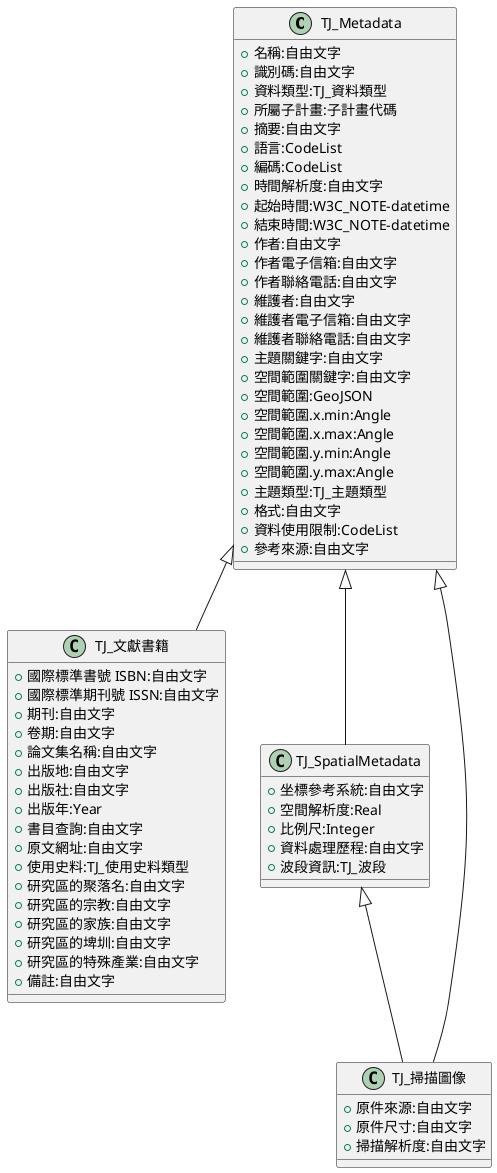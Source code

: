 ```uml
@startuml

  Class TJ_Metadata {
    +名稱:自由文字
    +識別碼:自由文字
    +資料類型:TJ_資料類型
    +所屬子計畫:子計畫代碼
    +摘要:自由文字
    +語言:CodeList
    +編碼:CodeList
    +時間解析度:自由文字
    +起始時間:W3C_NOTE-datetime
    +結束時間:W3C_NOTE-datetime
    +作者:自由文字
    +作者電子信箱:自由文字
    +作者聯絡電話:自由文字
    +維護者:自由文字
    +維護者電子信箱:自由文字
    +維護者聯絡電話:自由文字
    +主題關鍵字:自由文字
    +空間範圍關鍵字:自由文字
    +空間範圍:GeoJSON
    +空間範圍.x.min:Angle
    +空間範圍.x.max:Angle
    +空間範圍.y.min:Angle
    +空間範圍.y.max:Angle
    +主題類型:TJ_主題類型
    +格式:自由文字
    +資料使用限制:CodeList
    +參考來源:自由文字
  }
  Class TJ_文獻書籍 {
    +國際標準書號 ISBN:自由文字
    +國際標準期刊號 ISSN:自由文字
    +期刊:自由文字
    +卷期:自由文字
    +論文集名稱:自由文字
    +出版地:自由文字
    +出版社:自由文字
    +出版年:Year
    +書目查詢:自由文字
    +原文網址:自由文字
    +使用史料:TJ_使用史料類型
    +研究區的聚落名:自由文字
    +研究區的宗教:自由文字
    +研究區的家族:自由文字
    +研究區的埤圳:自由文字
    +研究區的特殊產業:自由文字
    +備註:自由文字
  }

  Class TJ_SpatialMetadata {
    +坐標參考系統:自由文字
    +空間解析度:Real
    +比例尺:Integer
    +資料處理歷程:自由文字
    +波段資訊:TJ_波段
  }

  Class TJ_掃描圖像 {
    +原件來源:自由文字
    +原件尺寸:自由文字
    +掃描解析度:自由文字
  }

  TJ_Metadata <|-- TJ_文獻書籍
  TJ_Metadata <|-- TJ_SpatialMetadata
  TJ_Metadata <|-- TJ_掃描圖像
  TJ_SpatialMetadata <|-- TJ_掃描圖像

@enduml
```,```uml
@startuml

  Class 子計畫代碼 <<CodeList>> {
    +子計畫一
    +子計畫二
    +子計畫三
    +子計畫四
    +未選取
  }

  Class TJ_資料類型 <<CodeList>> {
    +統計資料
    +文獻書籍
    +掃描圖像-非空間類
    +掃描圖像-空間類
    +網格資料 grid
    +向量資料 vector
    +不規則三角網
    +立體像對
    +影音多媒體
  }

  Class TJ_使用史料類型 <<CodeList>> {
    +清代方志
    +日治出版品與官方資料
    +戰後官方資料與鄉鎮志
    +碑文
    +報紙
    +地圖
    +台灣總督府檔案 ex公文類纂、府報、調查報告、職員錄、衛生法規
    +荷治時期檔案
    +地方田野收集文獻 ex族譜、寺廟志、帳冊、契約
  }

  Class TJ_時間 <<DataType>> {
    +類型:TJ_時間類型
    +時間:W3C_NOTE-datetime
    +時間解析度:自由文字
    +年代:自由文字
  }

  Class TJ_單位 <<DataType>> {
    +類型:TJ_單位類型
    +名稱:自由文字
    +聯絡人:自由文字
    +聯絡電話:自由文字
    +連絡信箱:自由文字
  }

  Class TJ_主題類型 <<enumeration>> {
    +oceans=014
    +climatologyMeteorologyAtmosphere=004
    +boundaries=003
    +farming=001
    +structure=017
    +transportation=018
    +elevation=006
    +economy=005
    +biota=002
    +location=013
    +utilitiesCommunication=019
    +society=016
    +environment=007
    +intelligenceMilitary=011
    +planningCadastre=015
    +health=009
    +geoscientificInformation=008
    +inlandWaters=012
    +imageryBaseMapsEarthCover=010
  }

  Class TJ_單位類型 <<CodeList>> {
    +作者
    +生產者
    +供應者
    +出版者
    +維護者
  }

  Class TJ_時間類型 <<CodeList>> {
    +完成
    +修訂
    +出版
    +發布
    +資料內容涵蓋
  }

  Class TJ_波段 <<CodeList>> {
    +波段最大值:Real
    +波段最小值:Real
    +波段位元值:Integer
  }

@enduml
```,```uml
@startuml

  Class CodeList {

  }

  Class Real {

  }

  Class W3C_NOTE-datetime {

  }

  Class Angle {

  }

  Class Year {

  }

  Class Integer {

  }

  Class GeoJSON {

  }

@enduml
```